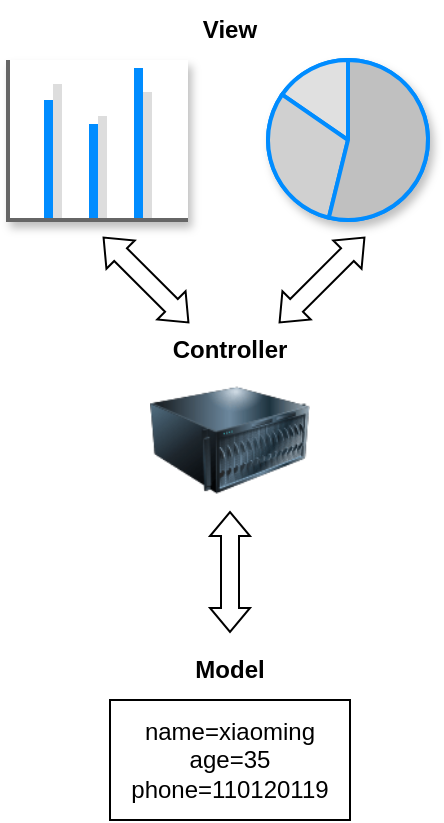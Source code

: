 <mxfile version="24.0.5" type="github">
  <diagram name="第 1 页" id="pD1kKU6MXvbNj64g7TcM">
    <mxGraphModel dx="1072" dy="573" grid="1" gridSize="10" guides="1" tooltips="1" connect="1" arrows="1" fold="1" page="1" pageScale="1" pageWidth="827" pageHeight="1169" math="0" shadow="0">
      <root>
        <mxCell id="0" />
        <mxCell id="1" parent="0" />
        <mxCell id="kZE5miM1In5AitzgY8_J-6" value="" style="verticalLabelPosition=bottom;shadow=1;dashed=0;align=center;html=1;verticalAlign=top;strokeWidth=1;shape=mxgraph.mockup.graphics.columnChart;strokeColor=none;strokeColor2=none;strokeColor3=#666666;fillColor2=#008cff;fillColor3=#dddddd;" vertex="1" parent="1">
          <mxGeometry x="309" y="310" width="90" height="80" as="geometry" />
        </mxCell>
        <mxCell id="kZE5miM1In5AitzgY8_J-7" value="" style="verticalLabelPosition=bottom;shadow=1;dashed=0;align=center;html=1;verticalAlign=top;strokeWidth=1;shape=mxgraph.mockup.graphics.pieChart;strokeColor=#008cff;parts=10,20,35;partColors=#e0e0e0,#d0d0d0,#c0c0c0,#b0b0b0,#a0a0a0;strokeWidth=2;" vertex="1" parent="1">
          <mxGeometry x="439" y="310" width="80" height="80" as="geometry" />
        </mxCell>
        <mxCell id="kZE5miM1In5AitzgY8_J-8" value="&lt;b&gt;View&lt;/b&gt;" style="text;html=1;align=center;verticalAlign=middle;whiteSpace=wrap;rounded=0;" vertex="1" parent="1">
          <mxGeometry x="390" y="280" width="60" height="30" as="geometry" />
        </mxCell>
        <mxCell id="kZE5miM1In5AitzgY8_J-9" value="&lt;b&gt;Controller&lt;/b&gt;" style="text;html=1;align=center;verticalAlign=middle;whiteSpace=wrap;rounded=0;" vertex="1" parent="1">
          <mxGeometry x="390" y="440" width="60" height="30" as="geometry" />
        </mxCell>
        <mxCell id="kZE5miM1In5AitzgY8_J-10" value="&lt;b&gt;Model&lt;/b&gt;" style="text;html=1;align=center;verticalAlign=middle;whiteSpace=wrap;rounded=0;" vertex="1" parent="1">
          <mxGeometry x="390" y="600" width="60" height="30" as="geometry" />
        </mxCell>
        <mxCell id="kZE5miM1In5AitzgY8_J-11" value="name=xiaoming&lt;div&gt;age=35&lt;/div&gt;&lt;div&gt;phone=110120119&lt;/div&gt;" style="rounded=0;whiteSpace=wrap;html=1;" vertex="1" parent="1">
          <mxGeometry x="360" y="630" width="120" height="60" as="geometry" />
        </mxCell>
        <mxCell id="kZE5miM1In5AitzgY8_J-12" value="" style="image;html=1;image=img/lib/clip_art/computers/Server_128x128.png" vertex="1" parent="1">
          <mxGeometry x="380" y="460" width="80" height="80" as="geometry" />
        </mxCell>
        <mxCell id="kZE5miM1In5AitzgY8_J-13" value="" style="html=1;shadow=0;dashed=0;align=center;verticalAlign=middle;shape=mxgraph.arrows2.twoWayArrow;dy=0.55;dx=12.02;rotation=45;" vertex="1" parent="1">
          <mxGeometry x="348" y="410" width="60" height="20" as="geometry" />
        </mxCell>
        <mxCell id="kZE5miM1In5AitzgY8_J-14" value="" style="html=1;shadow=0;dashed=0;align=center;verticalAlign=middle;shape=mxgraph.arrows2.twoWayArrow;dy=0.55;dx=12.02;rotation=-225;" vertex="1" parent="1">
          <mxGeometry x="436" y="410" width="60" height="20" as="geometry" />
        </mxCell>
        <mxCell id="kZE5miM1In5AitzgY8_J-17" value="" style="html=1;shadow=0;dashed=0;align=center;verticalAlign=middle;shape=mxgraph.arrows2.twoWayArrow;dy=0.55;dx=12.02;rotation=90;" vertex="1" parent="1">
          <mxGeometry x="390" y="556" width="60" height="20" as="geometry" />
        </mxCell>
      </root>
    </mxGraphModel>
  </diagram>
</mxfile>
